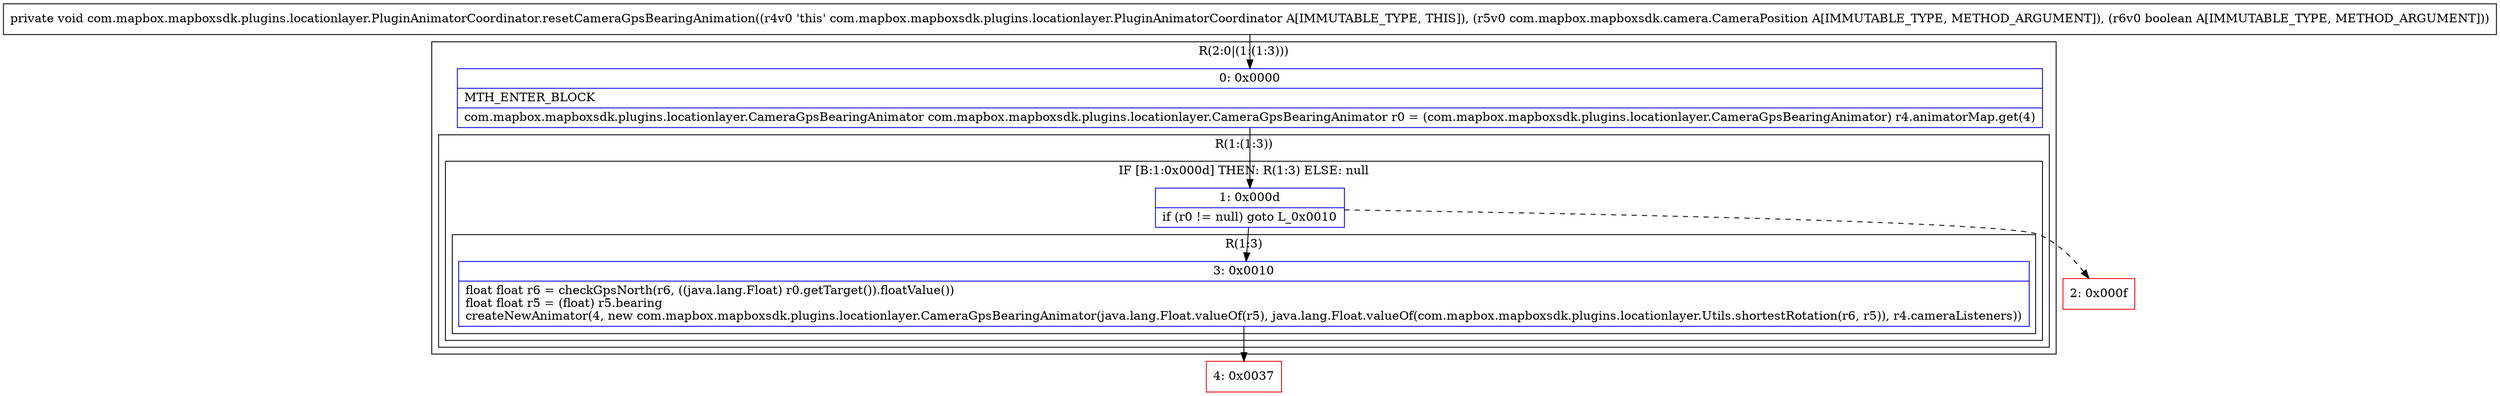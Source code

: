 digraph "CFG forcom.mapbox.mapboxsdk.plugins.locationlayer.PluginAnimatorCoordinator.resetCameraGpsBearingAnimation(Lcom\/mapbox\/mapboxsdk\/camera\/CameraPosition;Z)V" {
subgraph cluster_Region_862056047 {
label = "R(2:0|(1:(1:3)))";
node [shape=record,color=blue];
Node_0 [shape=record,label="{0\:\ 0x0000|MTH_ENTER_BLOCK\l|com.mapbox.mapboxsdk.plugins.locationlayer.CameraGpsBearingAnimator com.mapbox.mapboxsdk.plugins.locationlayer.CameraGpsBearingAnimator r0 = (com.mapbox.mapboxsdk.plugins.locationlayer.CameraGpsBearingAnimator) r4.animatorMap.get(4)\l}"];
subgraph cluster_Region_1831855767 {
label = "R(1:(1:3))";
node [shape=record,color=blue];
subgraph cluster_IfRegion_1602235483 {
label = "IF [B:1:0x000d] THEN: R(1:3) ELSE: null";
node [shape=record,color=blue];
Node_1 [shape=record,label="{1\:\ 0x000d|if (r0 != null) goto L_0x0010\l}"];
subgraph cluster_Region_1539558303 {
label = "R(1:3)";
node [shape=record,color=blue];
Node_3 [shape=record,label="{3\:\ 0x0010|float float r6 = checkGpsNorth(r6, ((java.lang.Float) r0.getTarget()).floatValue())\lfloat float r5 = (float) r5.bearing\lcreateNewAnimator(4, new com.mapbox.mapboxsdk.plugins.locationlayer.CameraGpsBearingAnimator(java.lang.Float.valueOf(r5), java.lang.Float.valueOf(com.mapbox.mapboxsdk.plugins.locationlayer.Utils.shortestRotation(r6, r5)), r4.cameraListeners))\l}"];
}
}
}
}
Node_2 [shape=record,color=red,label="{2\:\ 0x000f}"];
Node_4 [shape=record,color=red,label="{4\:\ 0x0037}"];
MethodNode[shape=record,label="{private void com.mapbox.mapboxsdk.plugins.locationlayer.PluginAnimatorCoordinator.resetCameraGpsBearingAnimation((r4v0 'this' com.mapbox.mapboxsdk.plugins.locationlayer.PluginAnimatorCoordinator A[IMMUTABLE_TYPE, THIS]), (r5v0 com.mapbox.mapboxsdk.camera.CameraPosition A[IMMUTABLE_TYPE, METHOD_ARGUMENT]), (r6v0 boolean A[IMMUTABLE_TYPE, METHOD_ARGUMENT])) }"];
MethodNode -> Node_0;
Node_0 -> Node_1;
Node_1 -> Node_2[style=dashed];
Node_1 -> Node_3;
Node_3 -> Node_4;
}

